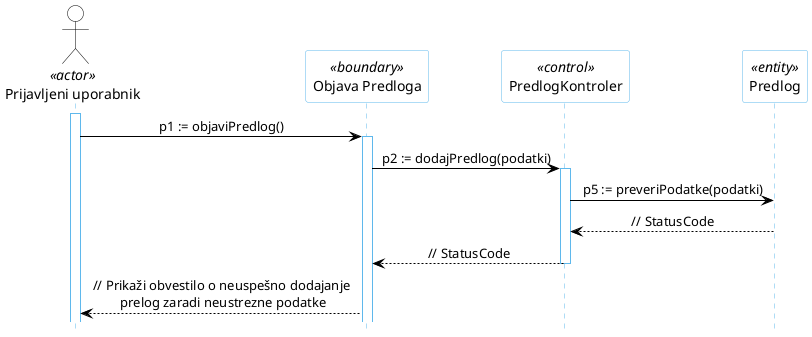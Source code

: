 @startuml
hide footbox

skinparam backgroundcolor transparent
skinparam defaultTextAlignment center
skinparam actorBorderColor black
skinparam actorBackgroundColor white
skinparam arrowColor black
skinparam sequenceLifeLineBorderColor #5FB8EC
skinparam sequenceParticipantBorderColor #5FB8EC
skinparam sequenceParticipantBackgroundColor white

actor "Prijavljeni uporabnik" AS U1 <<actor>>

participant "Objava Predloga" as R5 <<boundary>>
participant "PredlogKontroler" as R2 <<control>>
participant "Predlog" as R4 <<entity>>

activate U1
U1 -> R5: p1 := objaviPredlog()
activate R5
R5 -> R2: p2 := dodajPredlog(podatki)
activate R2
R2 -> R4: p5 := preveriPodatke(podatki)
R4 --> R2: // StatusCode
R2 --> R5: // StatusCode
deactivate R2
R5 --> U1: // Prikaži obvestilo o neuspešno dodajanje\n prelog zaradi neustrezne podatke
@enduml
